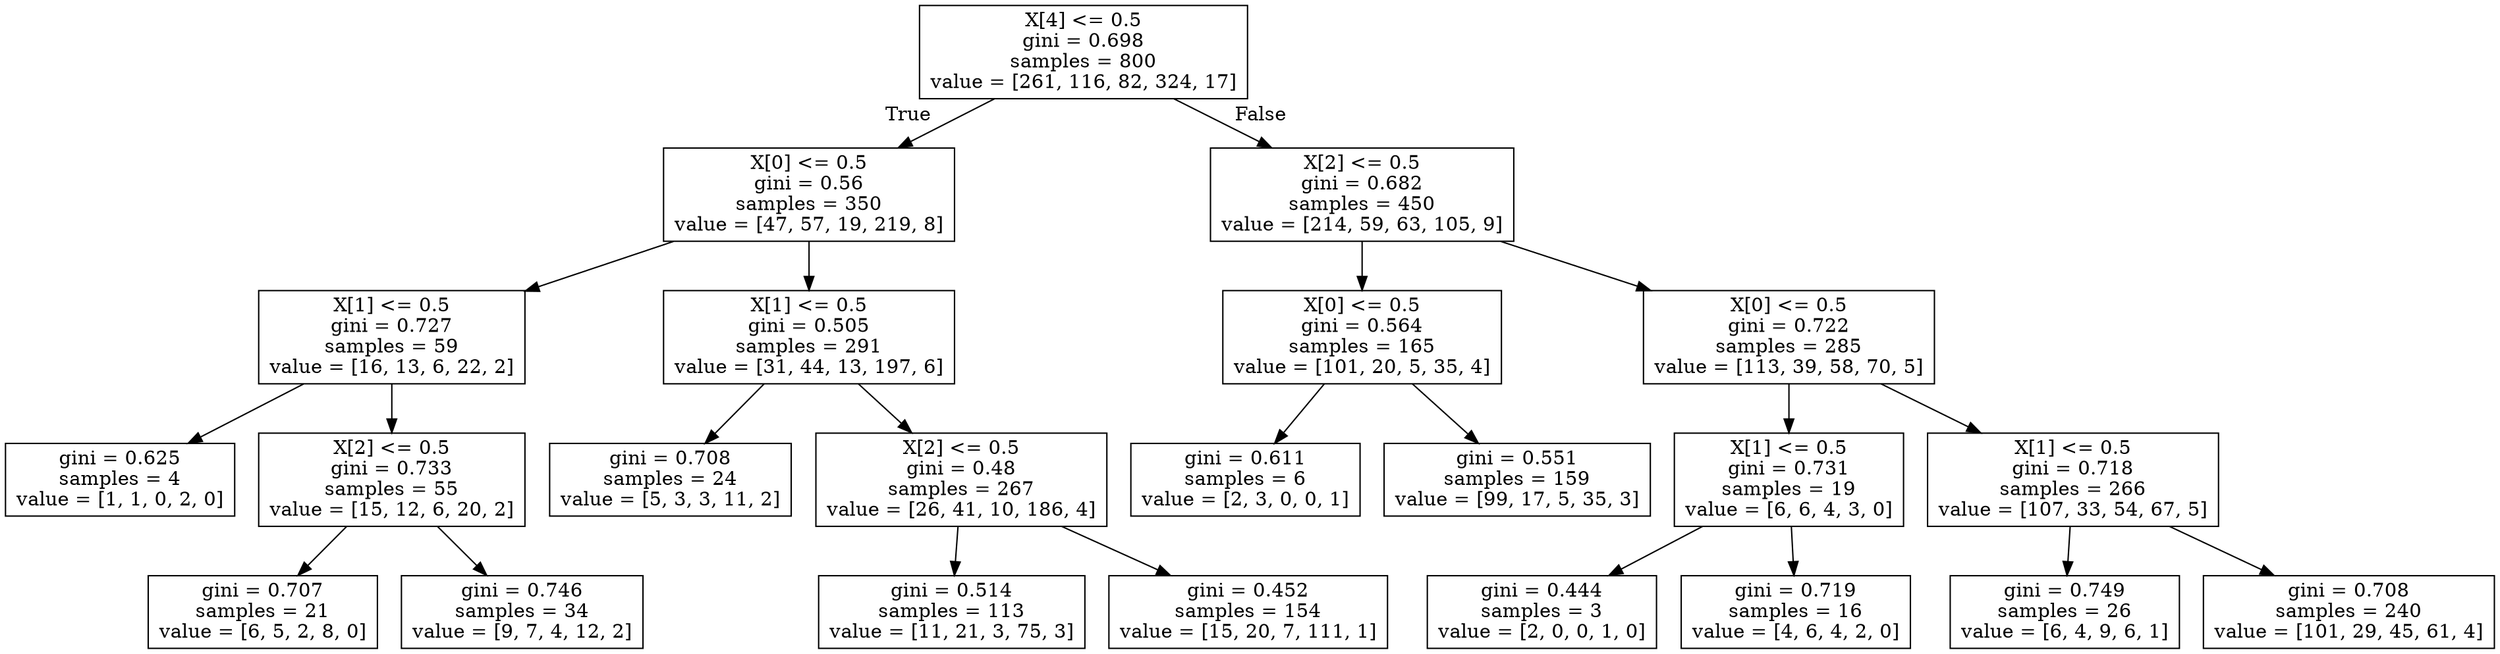digraph Tree {
node [shape=box] ;
0 [label="X[4] <= 0.5\ngini = 0.698\nsamples = 800\nvalue = [261, 116, 82, 324, 17]"] ;
1 [label="X[0] <= 0.5\ngini = 0.56\nsamples = 350\nvalue = [47, 57, 19, 219, 8]"] ;
0 -> 1 [labeldistance=2.5, labelangle=45, headlabel="True"] ;
2 [label="X[1] <= 0.5\ngini = 0.727\nsamples = 59\nvalue = [16, 13, 6, 22, 2]"] ;
1 -> 2 ;
3 [label="gini = 0.625\nsamples = 4\nvalue = [1, 1, 0, 2, 0]"] ;
2 -> 3 ;
4 [label="X[2] <= 0.5\ngini = 0.733\nsamples = 55\nvalue = [15, 12, 6, 20, 2]"] ;
2 -> 4 ;
5 [label="gini = 0.707\nsamples = 21\nvalue = [6, 5, 2, 8, 0]"] ;
4 -> 5 ;
6 [label="gini = 0.746\nsamples = 34\nvalue = [9, 7, 4, 12, 2]"] ;
4 -> 6 ;
7 [label="X[1] <= 0.5\ngini = 0.505\nsamples = 291\nvalue = [31, 44, 13, 197, 6]"] ;
1 -> 7 ;
8 [label="gini = 0.708\nsamples = 24\nvalue = [5, 3, 3, 11, 2]"] ;
7 -> 8 ;
9 [label="X[2] <= 0.5\ngini = 0.48\nsamples = 267\nvalue = [26, 41, 10, 186, 4]"] ;
7 -> 9 ;
10 [label="gini = 0.514\nsamples = 113\nvalue = [11, 21, 3, 75, 3]"] ;
9 -> 10 ;
11 [label="gini = 0.452\nsamples = 154\nvalue = [15, 20, 7, 111, 1]"] ;
9 -> 11 ;
12 [label="X[2] <= 0.5\ngini = 0.682\nsamples = 450\nvalue = [214, 59, 63, 105, 9]"] ;
0 -> 12 [labeldistance=2.5, labelangle=-45, headlabel="False"] ;
13 [label="X[0] <= 0.5\ngini = 0.564\nsamples = 165\nvalue = [101, 20, 5, 35, 4]"] ;
12 -> 13 ;
14 [label="gini = 0.611\nsamples = 6\nvalue = [2, 3, 0, 0, 1]"] ;
13 -> 14 ;
15 [label="gini = 0.551\nsamples = 159\nvalue = [99, 17, 5, 35, 3]"] ;
13 -> 15 ;
16 [label="X[0] <= 0.5\ngini = 0.722\nsamples = 285\nvalue = [113, 39, 58, 70, 5]"] ;
12 -> 16 ;
17 [label="X[1] <= 0.5\ngini = 0.731\nsamples = 19\nvalue = [6, 6, 4, 3, 0]"] ;
16 -> 17 ;
18 [label="gini = 0.444\nsamples = 3\nvalue = [2, 0, 0, 1, 0]"] ;
17 -> 18 ;
19 [label="gini = 0.719\nsamples = 16\nvalue = [4, 6, 4, 2, 0]"] ;
17 -> 19 ;
20 [label="X[1] <= 0.5\ngini = 0.718\nsamples = 266\nvalue = [107, 33, 54, 67, 5]"] ;
16 -> 20 ;
21 [label="gini = 0.749\nsamples = 26\nvalue = [6, 4, 9, 6, 1]"] ;
20 -> 21 ;
22 [label="gini = 0.708\nsamples = 240\nvalue = [101, 29, 45, 61, 4]"] ;
20 -> 22 ;
}